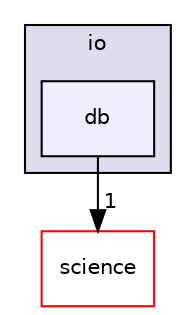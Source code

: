 digraph "bioexplorer/backend/plugins/Metabolism/plugin/io/db" {
  compound=true
  node [ fontsize="10", fontname="Helvetica"];
  edge [ labelfontsize="10", labelfontname="Helvetica"];
  subgraph clusterdir_40ec86f036ec5dd30a21af514b7f5214 {
    graph [ bgcolor="#ddddee", pencolor="black", label="io" fontname="Helvetica", fontsize="10", URL="dir_40ec86f036ec5dd30a21af514b7f5214.html"]
  dir_8732d1f007698c46399b542c484c1e73 [shape=box, label="db", style="filled", fillcolor="#eeeeff", pencolor="black", URL="dir_8732d1f007698c46399b542c484c1e73.html"];
  }
  dir_14d627cccd023aaf4f18eaf1359097e2 [shape=box label="science" fillcolor="white" style="filled" color="red" URL="dir_14d627cccd023aaf4f18eaf1359097e2.html"];
  dir_8732d1f007698c46399b542c484c1e73->dir_14d627cccd023aaf4f18eaf1359097e2 [headlabel="1", labeldistance=1.5 headhref="dir_000051_000038.html"];
}
